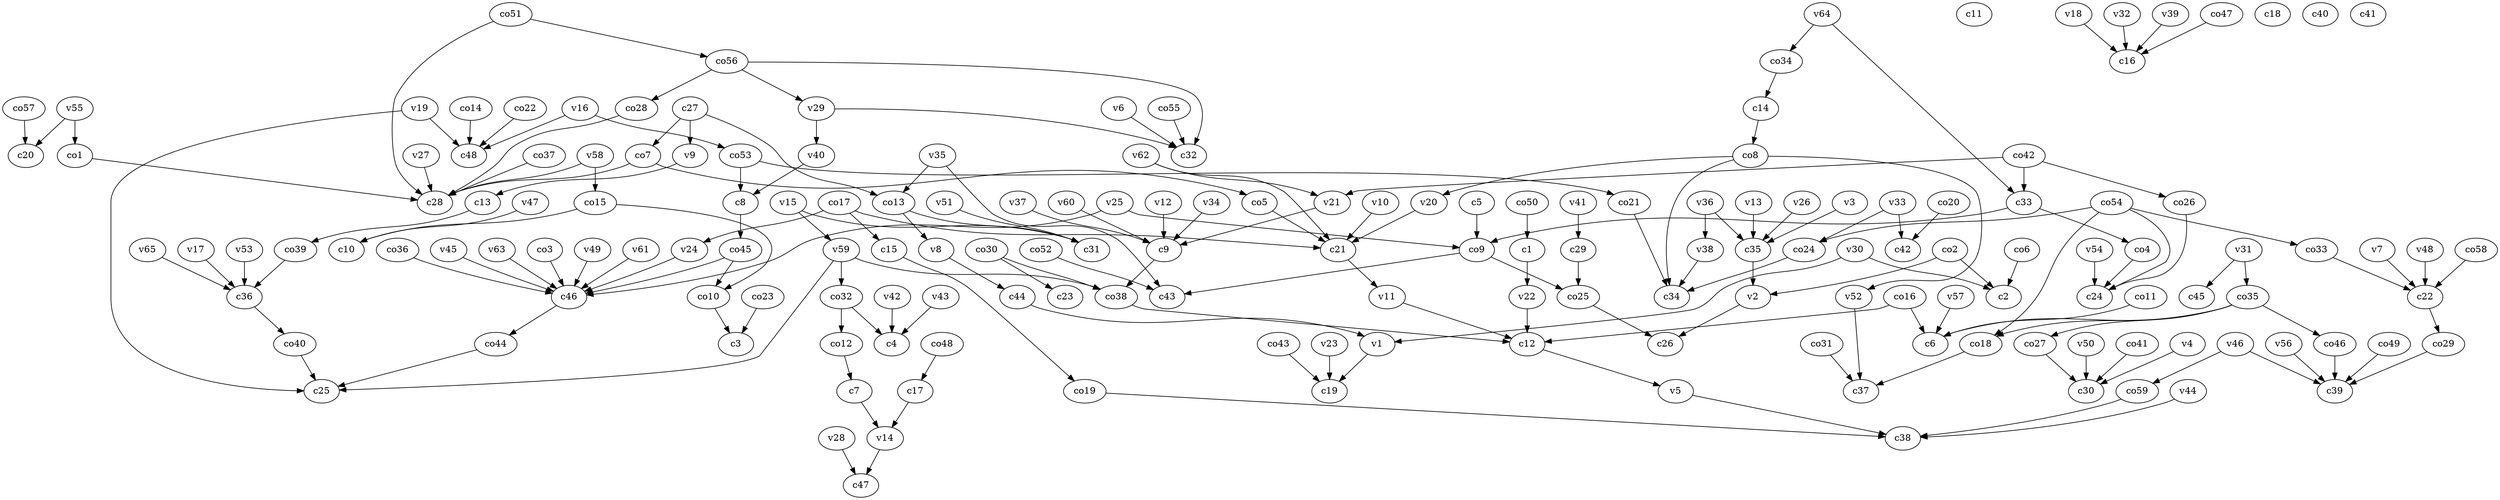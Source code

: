strict digraph  {
c1;
c2;
c3;
c4;
c5;
c6;
c7;
c8;
c9;
c10;
c11;
c12;
c13;
c14;
c15;
c16;
c17;
c18;
c19;
c20;
c21;
c22;
c23;
c24;
c25;
c26;
c27;
c28;
c29;
c30;
c31;
c32;
c33;
c34;
c35;
c36;
c37;
c38;
c39;
c40;
c41;
c42;
c43;
c44;
c45;
c46;
c47;
c48;
v1;
v2;
v3;
v4;
v5;
v6;
v7;
v8;
v9;
v10;
v11;
v12;
v13;
v14;
v15;
v16;
v17;
v18;
v19;
v20;
v21;
v22;
v23;
v24;
v25;
v26;
v27;
v28;
v29;
v30;
v31;
v32;
v33;
v34;
v35;
v36;
v37;
v38;
v39;
v40;
v41;
v42;
v43;
v44;
v45;
v46;
v47;
v48;
v49;
v50;
v51;
v52;
v53;
v54;
v55;
v56;
v57;
v58;
v59;
v60;
v61;
v62;
v63;
v64;
v65;
co1;
co2;
co3;
co4;
co5;
co6;
co7;
co8;
co9;
co10;
co11;
co12;
co13;
co14;
co15;
co16;
co17;
co18;
co19;
co20;
co21;
co22;
co23;
co24;
co25;
co26;
co27;
co28;
co29;
co30;
co31;
co32;
co33;
co34;
co35;
co36;
co37;
co38;
co39;
co40;
co41;
co42;
co43;
co44;
co45;
co46;
co47;
co48;
co49;
co50;
co51;
co52;
co53;
co54;
co55;
co56;
co57;
co58;
co59;
c1 -> v22  [weight=1];
c5 -> co9  [weight=1];
c7 -> v14  [weight=1];
c8 -> co45  [weight=1];
c9 -> co38  [weight=1];
c12 -> v5  [weight=1];
c13 -> co39  [weight=1];
c14 -> co8  [weight=1];
c15 -> co19  [weight=1];
c17 -> v14  [weight=1];
c21 -> v11  [weight=1];
c22 -> co29  [weight=1];
c27 -> v9  [weight=1];
c27 -> co13  [weight=1];
c27 -> co7  [weight=1];
c29 -> co25  [weight=1];
c33 -> co4  [weight=1];
c33 -> co9  [weight=1];
c35 -> v2  [weight=1];
c36 -> co40  [weight=1];
c44 -> v1  [weight=1];
c46 -> co44  [weight=1];
v1 -> c19  [weight=1];
v2 -> c26  [weight=1];
v3 -> c35  [weight=1];
v4 -> c30  [weight=1];
v5 -> c38  [weight=1];
v6 -> c32  [weight=1];
v7 -> c22  [weight=1];
v8 -> c44  [weight=1];
v9 -> c13  [weight=1];
v10 -> c21  [weight=1];
v11 -> c12  [weight=1];
v12 -> c9  [weight=1];
v13 -> c35  [weight=1];
v14 -> c47  [weight=1];
v15 -> c31  [weight=1];
v15 -> v59  [weight=1];
v16 -> c48  [weight=1];
v16 -> co53  [weight=1];
v17 -> c36  [weight=1];
v18 -> c16  [weight=1];
v19 -> c25  [weight=1];
v19 -> c48  [weight=1];
v20 -> c21  [weight=1];
v21 -> c9  [weight=1];
v22 -> c12  [weight=1];
v23 -> c19  [weight=1];
v24 -> c46  [weight=1];
v25 -> c46  [weight=1];
v25 -> co9  [weight=1];
v26 -> c35  [weight=1];
v27 -> c28  [weight=1];
v28 -> c47  [weight=1];
v29 -> c32  [weight=1];
v29 -> v40  [weight=1];
v30 -> c2  [weight=1];
v30 -> v1  [weight=1];
v31 -> c45  [weight=1];
v31 -> co35  [weight=1];
v32 -> c16  [weight=1];
v33 -> c42  [weight=1];
v33 -> co24  [weight=1];
v34 -> c9  [weight=1];
v35 -> c43  [weight=1];
v35 -> co13  [weight=1];
v36 -> c35  [weight=1];
v36 -> v38  [weight=1];
v37 -> c9  [weight=1];
v38 -> c34  [weight=1];
v39 -> c16  [weight=1];
v40 -> c8  [weight=1];
v41 -> c29  [weight=1];
v42 -> c4  [weight=1];
v43 -> c4  [weight=1];
v44 -> c38  [weight=1];
v45 -> c46  [weight=1];
v46 -> c39  [weight=1];
v46 -> co59  [weight=1];
v47 -> c10  [weight=1];
v48 -> c22  [weight=1];
v49 -> c46  [weight=1];
v50 -> c30  [weight=1];
v51 -> c31  [weight=1];
v52 -> c37  [weight=1];
v53 -> c36  [weight=1];
v54 -> c24  [weight=1];
v55 -> c20  [weight=1];
v55 -> co1  [weight=1];
v56 -> c39  [weight=1];
v57 -> c6  [weight=1];
v58 -> c28  [weight=1];
v58 -> co15  [weight=1];
v59 -> c25  [weight=1];
v59 -> co32  [weight=1];
v59 -> co38  [weight=1];
v60 -> c9  [weight=1];
v61 -> c46  [weight=1];
v62 -> c21  [weight=1];
v62 -> v21  [weight=1];
v63 -> c46  [weight=1];
v64 -> c33  [weight=1];
v64 -> co34  [weight=1];
v65 -> c36  [weight=1];
co1 -> c28  [weight=1];
co2 -> c2  [weight=1];
co2 -> v2  [weight=1];
co3 -> c46  [weight=1];
co4 -> c24  [weight=1];
co5 -> c21  [weight=1];
co6 -> c2  [weight=1];
co7 -> c28  [weight=1];
co7 -> co5  [weight=1];
co8 -> c34  [weight=1];
co8 -> v20  [weight=1];
co8 -> v52  [weight=1];
co9 -> c43  [weight=1];
co9 -> co25  [weight=1];
co10 -> c3  [weight=1];
co11 -> c6  [weight=1];
co12 -> c7  [weight=1];
co13 -> c31  [weight=1];
co13 -> v8  [weight=1];
co14 -> c48  [weight=1];
co15 -> c10  [weight=1];
co15 -> co10  [weight=1];
co16 -> c12  [weight=1];
co16 -> c6  [weight=1];
co17 -> c21  [weight=1];
co17 -> c15  [weight=1];
co17 -> v24  [weight=1];
co18 -> c37  [weight=1];
co19 -> c38  [weight=1];
co20 -> c42  [weight=1];
co21 -> c34  [weight=1];
co22 -> c48  [weight=1];
co23 -> c3  [weight=1];
co24 -> c34  [weight=1];
co25 -> c26  [weight=1];
co26 -> c24  [weight=1];
co27 -> c30  [weight=1];
co28 -> c28  [weight=1];
co29 -> c39  [weight=1];
co30 -> c23  [weight=1];
co30 -> co38  [weight=1];
co31 -> c37  [weight=1];
co32 -> c4  [weight=1];
co32 -> co12  [weight=1];
co33 -> c22  [weight=1];
co34 -> c14  [weight=1];
co35 -> c6  [weight=1];
co35 -> co46  [weight=1];
co35 -> co18  [weight=1];
co35 -> co27  [weight=1];
co36 -> c46  [weight=1];
co37 -> c28  [weight=1];
co38 -> c12  [weight=1];
co39 -> c36  [weight=1];
co40 -> c25  [weight=1];
co41 -> c30  [weight=1];
co42 -> c33  [weight=1];
co42 -> co26  [weight=1];
co42 -> v21  [weight=1];
co43 -> c19  [weight=1];
co44 -> c25  [weight=1];
co45 -> c46  [weight=1];
co45 -> co10  [weight=1];
co46 -> c39  [weight=1];
co47 -> c16  [weight=1];
co48 -> c17  [weight=1];
co49 -> c39  [weight=1];
co50 -> c1  [weight=1];
co51 -> c28  [weight=1];
co51 -> co56  [weight=1];
co52 -> c43  [weight=1];
co53 -> c8  [weight=1];
co53 -> co21  [weight=1];
co54 -> c24  [weight=1];
co54 -> co33  [weight=1];
co54 -> co24  [weight=1];
co54 -> co18  [weight=1];
co55 -> c32  [weight=1];
co56 -> c32  [weight=1];
co56 -> v29  [weight=1];
co56 -> co28  [weight=1];
co57 -> c20  [weight=1];
co58 -> c22  [weight=1];
co59 -> c38  [weight=1];
}
